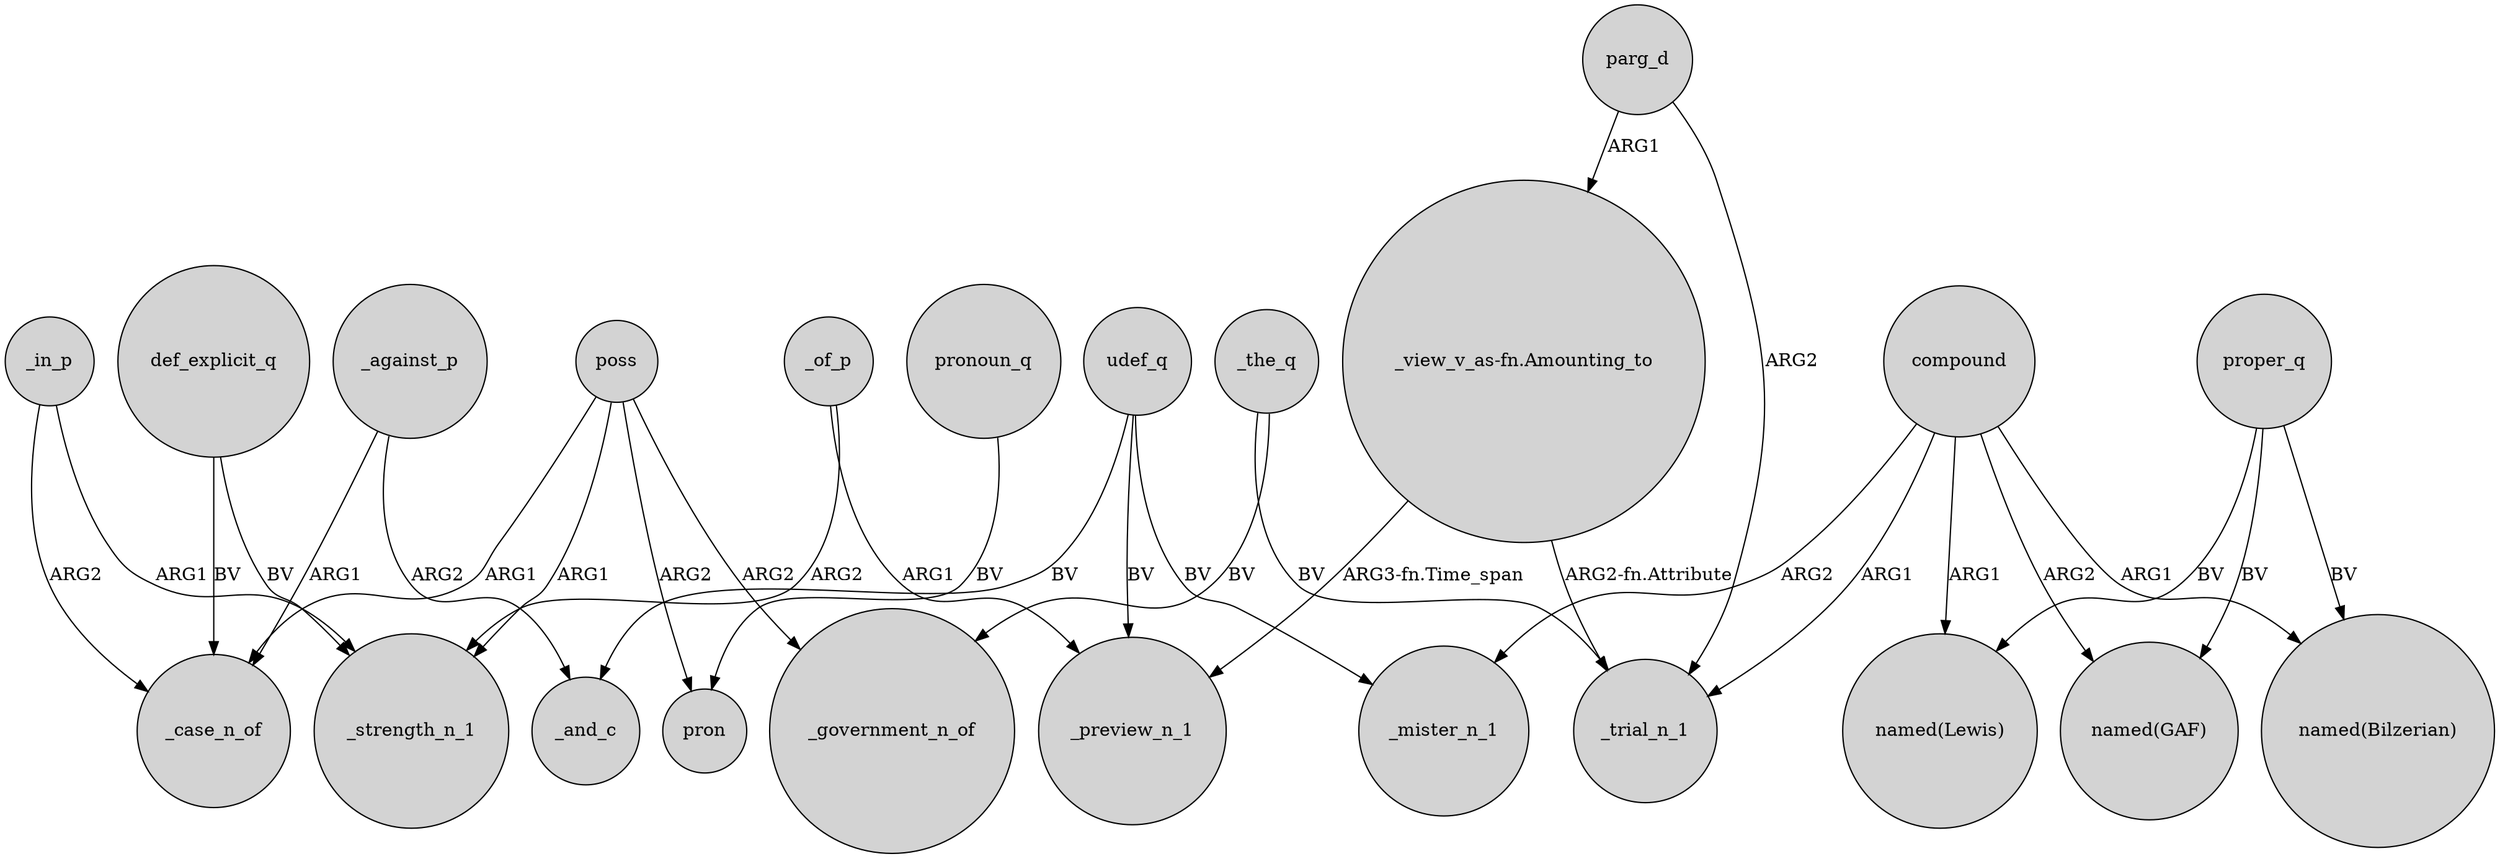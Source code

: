 digraph {
	node [shape=circle style=filled]
	compound -> _mister_n_1 [label=ARG2]
	"_view_v_as-fn.Amounting_to" -> _trial_n_1 [label="ARG2-fn.Attribute"]
	proper_q -> "named(Bilzerian)" [label=BV]
	def_explicit_q -> _case_n_of [label=BV]
	_against_p -> _and_c [label=ARG2]
	udef_q -> _and_c [label=BV]
	udef_q -> _mister_n_1 [label=BV]
	poss -> _strength_n_1 [label=ARG1]
	parg_d -> "_view_v_as-fn.Amounting_to" [label=ARG1]
	"_view_v_as-fn.Amounting_to" -> _preview_n_1 [label="ARG3-fn.Time_span"]
	_the_q -> _trial_n_1 [label=BV]
	pronoun_q -> pron [label=BV]
	_in_p -> _strength_n_1 [label=ARG1]
	poss -> pron [label=ARG2]
	compound -> "named(Lewis)" [label=ARG1]
	_of_p -> _preview_n_1 [label=ARG1]
	_against_p -> _case_n_of [label=ARG1]
	_of_p -> _strength_n_1 [label=ARG2]
	proper_q -> "named(GAF)" [label=BV]
	poss -> _case_n_of [label=ARG1]
	udef_q -> _preview_n_1 [label=BV]
	_the_q -> _government_n_of [label=BV]
	compound -> "named(Bilzerian)" [label=ARG1]
	_in_p -> _case_n_of [label=ARG2]
	compound -> "named(GAF)" [label=ARG2]
	compound -> _trial_n_1 [label=ARG1]
	proper_q -> "named(Lewis)" [label=BV]
	parg_d -> _trial_n_1 [label=ARG2]
	def_explicit_q -> _strength_n_1 [label=BV]
	poss -> _government_n_of [label=ARG2]
}
